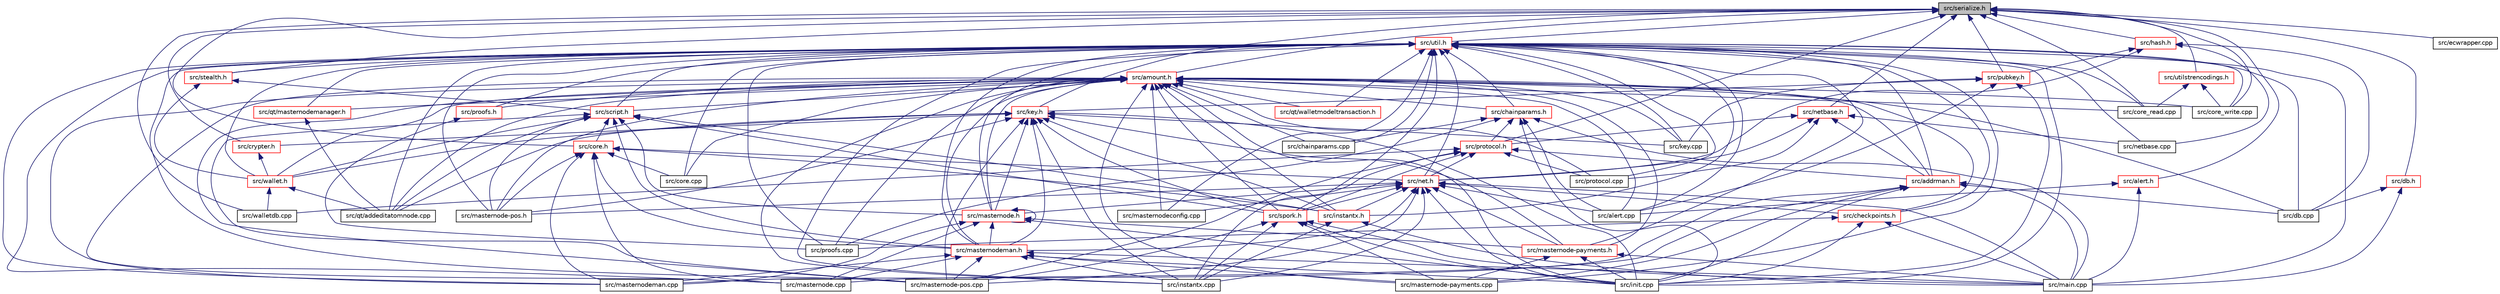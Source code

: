 digraph "src/serialize.h"
{
  edge [fontname="Helvetica",fontsize="10",labelfontname="Helvetica",labelfontsize="10"];
  node [fontname="Helvetica",fontsize="10",shape=record];
  Node20 [label="src/serialize.h",height=0.2,width=0.4,color="black", fillcolor="grey75", style="filled", fontcolor="black"];
  Node20 -> Node21 [dir="back",color="midnightblue",fontsize="10",style="solid",fontname="Helvetica"];
  Node21 [label="src/util.h",height=0.2,width=0.4,color="red", fillcolor="white", style="filled",URL="$util_8h.html"];
  Node21 -> Node22 [dir="back",color="midnightblue",fontsize="10",style="solid",fontname="Helvetica"];
  Node22 [label="src/chainparams.h",height=0.2,width=0.4,color="red", fillcolor="white", style="filled",URL="$chainparams_8h.html"];
  Node22 -> Node23 [dir="back",color="midnightblue",fontsize="10",style="solid",fontname="Helvetica"];
  Node23 [label="src/protocol.h",height=0.2,width=0.4,color="red", fillcolor="white", style="filled",URL="$protocol_8h.html"];
  Node23 -> Node25 [dir="back",color="midnightblue",fontsize="10",style="solid",fontname="Helvetica"];
  Node25 [label="src/net.h",height=0.2,width=0.4,color="red", fillcolor="white", style="filled",URL="$net_8h.html"];
  Node25 -> Node49 [dir="back",color="midnightblue",fontsize="10",style="solid",fontname="Helvetica"];
  Node49 [label="src/masternode.h",height=0.2,width=0.4,color="red", fillcolor="white", style="filled",URL="$masternode_8h.html"];
  Node49 -> Node49 [dir="back",color="midnightblue",fontsize="10",style="solid",fontname="Helvetica"];
  Node49 -> Node50 [dir="back",color="midnightblue",fontsize="10",style="solid",fontname="Helvetica"];
  Node50 [label="src/masternodeman.h",height=0.2,width=0.4,color="red", fillcolor="white", style="filled",URL="$masternodeman_8h.html"];
  Node50 -> Node29 [dir="back",color="midnightblue",fontsize="10",style="solid",fontname="Helvetica"];
  Node29 [label="src/init.cpp",height=0.2,width=0.4,color="black", fillcolor="white", style="filled",URL="$init_8cpp.html"];
  Node50 -> Node30 [dir="back",color="midnightblue",fontsize="10",style="solid",fontname="Helvetica"];
  Node30 [label="src/instantx.cpp",height=0.2,width=0.4,color="black", fillcolor="white", style="filled",URL="$instantx_8cpp.html"];
  Node50 -> Node31 [dir="back",color="midnightblue",fontsize="10",style="solid",fontname="Helvetica"];
  Node31 [label="src/main.cpp",height=0.2,width=0.4,color="black", fillcolor="white", style="filled",URL="$main_8cpp.html"];
  Node50 -> Node32 [dir="back",color="midnightblue",fontsize="10",style="solid",fontname="Helvetica"];
  Node32 [label="src/masternode-payments.cpp",height=0.2,width=0.4,color="black", fillcolor="white", style="filled",URL="$masternode-payments_8cpp.html"];
  Node50 -> Node33 [dir="back",color="midnightblue",fontsize="10",style="solid",fontname="Helvetica"];
  Node33 [label="src/masternode-pos.cpp",height=0.2,width=0.4,color="black", fillcolor="white", style="filled",URL="$masternode-pos_8cpp.html"];
  Node50 -> Node38 [dir="back",color="midnightblue",fontsize="10",style="solid",fontname="Helvetica"];
  Node38 [label="src/masternode.cpp",height=0.2,width=0.4,color="black", fillcolor="white", style="filled",URL="$masternode_8cpp.html"];
  Node50 -> Node39 [dir="back",color="midnightblue",fontsize="10",style="solid",fontname="Helvetica"];
  Node39 [label="src/masternodeman.cpp",height=0.2,width=0.4,color="black", fillcolor="white", style="filled",URL="$masternodeman_8cpp.html"];
  Node49 -> Node53 [dir="back",color="midnightblue",fontsize="10",style="solid",fontname="Helvetica"];
  Node53 [label="src/masternode-payments.h",height=0.2,width=0.4,color="red", fillcolor="white", style="filled",URL="$masternode-payments_8h.html"];
  Node53 -> Node29 [dir="back",color="midnightblue",fontsize="10",style="solid",fontname="Helvetica"];
  Node53 -> Node31 [dir="back",color="midnightblue",fontsize="10",style="solid",fontname="Helvetica"];
  Node53 -> Node32 [dir="back",color="midnightblue",fontsize="10",style="solid",fontname="Helvetica"];
  Node49 -> Node29 [dir="back",color="midnightblue",fontsize="10",style="solid",fontname="Helvetica"];
  Node49 -> Node38 [dir="back",color="midnightblue",fontsize="10",style="solid",fontname="Helvetica"];
  Node49 -> Node39 [dir="back",color="midnightblue",fontsize="10",style="solid",fontname="Helvetica"];
  Node25 -> Node50 [dir="back",color="midnightblue",fontsize="10",style="solid",fontname="Helvetica"];
  Node25 -> Node53 [dir="back",color="midnightblue",fontsize="10",style="solid",fontname="Helvetica"];
  Node25 -> Node108 [dir="back",color="midnightblue",fontsize="10",style="solid",fontname="Helvetica"];
  Node108 [label="src/alert.cpp",height=0.2,width=0.4,color="black", fillcolor="white", style="filled",URL="$alert_8cpp.html"];
  Node25 -> Node109 [dir="back",color="midnightblue",fontsize="10",style="solid",fontname="Helvetica"];
  Node109 [label="src/checkpoints.h",height=0.2,width=0.4,color="red", fillcolor="white", style="filled",URL="$checkpoints_8h.html"];
  Node109 -> Node29 [dir="back",color="midnightblue",fontsize="10",style="solid",fontname="Helvetica"];
  Node109 -> Node31 [dir="back",color="midnightblue",fontsize="10",style="solid",fontname="Helvetica"];
  Node109 -> Node99 [dir="back",color="midnightblue",fontsize="10",style="solid",fontname="Helvetica"];
  Node99 [label="src/proofs.cpp",height=0.2,width=0.4,color="black", fillcolor="white", style="filled",URL="$proofs_8cpp.html"];
  Node25 -> Node29 [dir="back",color="midnightblue",fontsize="10",style="solid",fontname="Helvetica"];
  Node25 -> Node28 [dir="back",color="midnightblue",fontsize="10",style="solid",fontname="Helvetica"];
  Node28 [label="src/spork.h",height=0.2,width=0.4,color="red", fillcolor="white", style="filled",URL="$spork_8h.html"];
  Node28 -> Node29 [dir="back",color="midnightblue",fontsize="10",style="solid",fontname="Helvetica"];
  Node28 -> Node30 [dir="back",color="midnightblue",fontsize="10",style="solid",fontname="Helvetica"];
  Node28 -> Node31 [dir="back",color="midnightblue",fontsize="10",style="solid",fontname="Helvetica"];
  Node28 -> Node32 [dir="back",color="midnightblue",fontsize="10",style="solid",fontname="Helvetica"];
  Node28 -> Node33 [dir="back",color="midnightblue",fontsize="10",style="solid",fontname="Helvetica"];
  Node25 -> Node30 [dir="back",color="midnightblue",fontsize="10",style="solid",fontname="Helvetica"];
  Node25 -> Node95 [dir="back",color="midnightblue",fontsize="10",style="solid",fontname="Helvetica"];
  Node95 [label="src/instantx.h",height=0.2,width=0.4,color="red", fillcolor="white", style="filled",URL="$instantx_8h.html"];
  Node95 -> Node30 [dir="back",color="midnightblue",fontsize="10",style="solid",fontname="Helvetica"];
  Node95 -> Node31 [dir="back",color="midnightblue",fontsize="10",style="solid",fontname="Helvetica"];
  Node25 -> Node31 [dir="back",color="midnightblue",fontsize="10",style="solid",fontname="Helvetica"];
  Node25 -> Node33 [dir="back",color="midnightblue",fontsize="10",style="solid",fontname="Helvetica"];
  Node25 -> Node98 [dir="back",color="midnightblue",fontsize="10",style="solid",fontname="Helvetica"];
  Node98 [label="src/masternode-pos.h",height=0.2,width=0.4,color="black", fillcolor="white", style="filled",URL="$masternode-pos_8h.html"];
  Node25 -> Node110 [dir="back",color="midnightblue",fontsize="10",style="solid",fontname="Helvetica"];
  Node110 [label="src/masternodeconfig.cpp",height=0.2,width=0.4,color="black", fillcolor="white", style="filled",URL="$masternodeconfig_8cpp.html"];
  Node23 -> Node114 [dir="back",color="midnightblue",fontsize="10",style="solid",fontname="Helvetica"];
  Node114 [label="src/addrman.h",height=0.2,width=0.4,color="red", fillcolor="white", style="filled",URL="$addrman_8h.html"];
  Node114 -> Node116 [dir="back",color="midnightblue",fontsize="10",style="solid",fontname="Helvetica"];
  Node116 [label="src/db.cpp",height=0.2,width=0.4,color="black", fillcolor="white", style="filled",URL="$db_8cpp.html"];
  Node114 -> Node29 [dir="back",color="midnightblue",fontsize="10",style="solid",fontname="Helvetica"];
  Node114 -> Node31 [dir="back",color="midnightblue",fontsize="10",style="solid",fontname="Helvetica"];
  Node114 -> Node32 [dir="back",color="midnightblue",fontsize="10",style="solid",fontname="Helvetica"];
  Node114 -> Node38 [dir="back",color="midnightblue",fontsize="10",style="solid",fontname="Helvetica"];
  Node114 -> Node39 [dir="back",color="midnightblue",fontsize="10",style="solid",fontname="Helvetica"];
  Node23 -> Node28 [dir="back",color="midnightblue",fontsize="10",style="solid",fontname="Helvetica"];
  Node23 -> Node30 [dir="back",color="midnightblue",fontsize="10",style="solid",fontname="Helvetica"];
  Node23 -> Node33 [dir="back",color="midnightblue",fontsize="10",style="solid",fontname="Helvetica"];
  Node23 -> Node117 [dir="back",color="midnightblue",fontsize="10",style="solid",fontname="Helvetica"];
  Node117 [label="src/protocol.cpp",height=0.2,width=0.4,color="black", fillcolor="white", style="filled",URL="$protocol_8cpp.html"];
  Node23 -> Node88 [dir="back",color="midnightblue",fontsize="10",style="solid",fontname="Helvetica"];
  Node88 [label="src/walletdb.cpp",height=0.2,width=0.4,color="black", fillcolor="white", style="filled",URL="$walletdb_8cpp.html"];
  Node22 -> Node108 [dir="back",color="midnightblue",fontsize="10",style="solid",fontname="Helvetica"];
  Node22 -> Node89 [dir="back",color="midnightblue",fontsize="10",style="solid",fontname="Helvetica"];
  Node89 [label="src/chainparams.cpp",height=0.2,width=0.4,color="black", fillcolor="white", style="filled",URL="$chainparams_8cpp.html"];
  Node22 -> Node29 [dir="back",color="midnightblue",fontsize="10",style="solid",fontname="Helvetica"];
  Node22 -> Node31 [dir="back",color="midnightblue",fontsize="10",style="solid",fontname="Helvetica"];
  Node22 -> Node99 [dir="back",color="midnightblue",fontsize="10",style="solid",fontname="Helvetica"];
  Node21 -> Node126 [dir="back",color="midnightblue",fontsize="10",style="solid",fontname="Helvetica"];
  Node126 [label="src/script.h",height=0.2,width=0.4,color="red", fillcolor="white", style="filled",URL="$script_8h.html"];
  Node126 -> Node127 [dir="back",color="midnightblue",fontsize="10",style="solid",fontname="Helvetica"];
  Node127 [label="src/core.h",height=0.2,width=0.4,color="red", fillcolor="white", style="filled",URL="$core_8h.html"];
  Node127 -> Node25 [dir="back",color="midnightblue",fontsize="10",style="solid",fontname="Helvetica"];
  Node127 -> Node50 [dir="back",color="midnightblue",fontsize="10",style="solid",fontname="Helvetica"];
  Node127 -> Node130 [dir="back",color="midnightblue",fontsize="10",style="solid",fontname="Helvetica"];
  Node130 [label="src/core.cpp",height=0.2,width=0.4,color="black", fillcolor="white", style="filled",URL="$core_8cpp.html"];
  Node127 -> Node95 [dir="back",color="midnightblue",fontsize="10",style="solid",fontname="Helvetica"];
  Node127 -> Node98 [dir="back",color="midnightblue",fontsize="10",style="solid",fontname="Helvetica"];
  Node127 -> Node38 [dir="back",color="midnightblue",fontsize="10",style="solid",fontname="Helvetica"];
  Node127 -> Node39 [dir="back",color="midnightblue",fontsize="10",style="solid",fontname="Helvetica"];
  Node126 -> Node49 [dir="back",color="midnightblue",fontsize="10",style="solid",fontname="Helvetica"];
  Node126 -> Node55 [dir="back",color="midnightblue",fontsize="10",style="solid",fontname="Helvetica"];
  Node55 [label="src/wallet.h",height=0.2,width=0.4,color="red", fillcolor="white", style="filled",URL="$wallet_8h.html"];
  Node55 -> Node59 [dir="back",color="midnightblue",fontsize="10",style="solid",fontname="Helvetica"];
  Node59 [label="src/qt/addeditatomnode.cpp",height=0.2,width=0.4,color="black", fillcolor="white", style="filled",URL="$addeditatomnode_8cpp.html"];
  Node55 -> Node88 [dir="back",color="midnightblue",fontsize="10",style="solid",fontname="Helvetica"];
  Node126 -> Node50 [dir="back",color="midnightblue",fontsize="10",style="solid",fontname="Helvetica"];
  Node126 -> Node28 [dir="back",color="midnightblue",fontsize="10",style="solid",fontname="Helvetica"];
  Node126 -> Node95 [dir="back",color="midnightblue",fontsize="10",style="solid",fontname="Helvetica"];
  Node126 -> Node33 [dir="back",color="midnightblue",fontsize="10",style="solid",fontname="Helvetica"];
  Node126 -> Node98 [dir="back",color="midnightblue",fontsize="10",style="solid",fontname="Helvetica"];
  Node126 -> Node59 [dir="back",color="midnightblue",fontsize="10",style="solid",fontname="Helvetica"];
  Node21 -> Node136 [dir="back",color="midnightblue",fontsize="10",style="solid",fontname="Helvetica"];
  Node136 [label="src/stealth.h",height=0.2,width=0.4,color="red", fillcolor="white", style="filled",URL="$stealth_8h.html"];
  Node136 -> Node126 [dir="back",color="midnightblue",fontsize="10",style="solid",fontname="Helvetica"];
  Node136 -> Node55 [dir="back",color="midnightblue",fontsize="10",style="solid",fontname="Helvetica"];
  Node21 -> Node25 [dir="back",color="midnightblue",fontsize="10",style="solid",fontname="Helvetica"];
  Node21 -> Node49 [dir="back",color="midnightblue",fontsize="10",style="solid",fontname="Helvetica"];
  Node21 -> Node137 [dir="back",color="midnightblue",fontsize="10",style="solid",fontname="Helvetica"];
  Node137 [label="src/proofs.h",height=0.2,width=0.4,color="red", fillcolor="white", style="filled",URL="$proofs_8h.html"];
  Node137 -> Node99 [dir="back",color="midnightblue",fontsize="10",style="solid",fontname="Helvetica"];
  Node21 -> Node55 [dir="back",color="midnightblue",fontsize="10",style="solid",fontname="Helvetica"];
  Node21 -> Node50 [dir="back",color="midnightblue",fontsize="10",style="solid",fontname="Helvetica"];
  Node21 -> Node53 [dir="back",color="midnightblue",fontsize="10",style="solid",fontname="Helvetica"];
  Node21 -> Node114 [dir="back",color="midnightblue",fontsize="10",style="solid",fontname="Helvetica"];
  Node21 -> Node108 [dir="back",color="midnightblue",fontsize="10",style="solid",fontname="Helvetica"];
  Node21 -> Node89 [dir="back",color="midnightblue",fontsize="10",style="solid",fontname="Helvetica"];
  Node21 -> Node109 [dir="back",color="midnightblue",fontsize="10",style="solid",fontname="Helvetica"];
  Node21 -> Node130 [dir="back",color="midnightblue",fontsize="10",style="solid",fontname="Helvetica"];
  Node21 -> Node138 [dir="back",color="midnightblue",fontsize="10",style="solid",fontname="Helvetica"];
  Node138 [label="src/core_read.cpp",height=0.2,width=0.4,color="black", fillcolor="white", style="filled",URL="$core__read_8cpp.html"];
  Node21 -> Node122 [dir="back",color="midnightblue",fontsize="10",style="solid",fontname="Helvetica"];
  Node122 [label="src/core_write.cpp",height=0.2,width=0.4,color="black", fillcolor="white", style="filled",URL="$core__write_8cpp.html"];
  Node21 -> Node116 [dir="back",color="midnightblue",fontsize="10",style="solid",fontname="Helvetica"];
  Node21 -> Node29 [dir="back",color="midnightblue",fontsize="10",style="solid",fontname="Helvetica"];
  Node21 -> Node28 [dir="back",color="midnightblue",fontsize="10",style="solid",fontname="Helvetica"];
  Node21 -> Node30 [dir="back",color="midnightblue",fontsize="10",style="solid",fontname="Helvetica"];
  Node21 -> Node95 [dir="back",color="midnightblue",fontsize="10",style="solid",fontname="Helvetica"];
  Node21 -> Node139 [dir="back",color="midnightblue",fontsize="10",style="solid",fontname="Helvetica"];
  Node139 [label="src/key.cpp",height=0.2,width=0.4,color="black", fillcolor="white", style="filled",URL="$key_8cpp.html"];
  Node21 -> Node31 [dir="back",color="midnightblue",fontsize="10",style="solid",fontname="Helvetica"];
  Node21 -> Node32 [dir="back",color="midnightblue",fontsize="10",style="solid",fontname="Helvetica"];
  Node21 -> Node33 [dir="back",color="midnightblue",fontsize="10",style="solid",fontname="Helvetica"];
  Node21 -> Node98 [dir="back",color="midnightblue",fontsize="10",style="solid",fontname="Helvetica"];
  Node21 -> Node38 [dir="back",color="midnightblue",fontsize="10",style="solid",fontname="Helvetica"];
  Node21 -> Node110 [dir="back",color="midnightblue",fontsize="10",style="solid",fontname="Helvetica"];
  Node21 -> Node39 [dir="back",color="midnightblue",fontsize="10",style="solid",fontname="Helvetica"];
  Node21 -> Node140 [dir="back",color="midnightblue",fontsize="10",style="solid",fontname="Helvetica"];
  Node140 [label="src/netbase.cpp",height=0.2,width=0.4,color="black", fillcolor="white", style="filled",URL="$netbase_8cpp.html"];
  Node21 -> Node99 [dir="back",color="midnightblue",fontsize="10",style="solid",fontname="Helvetica"];
  Node21 -> Node117 [dir="back",color="midnightblue",fontsize="10",style="solid",fontname="Helvetica"];
  Node21 -> Node141 [dir="back",color="midnightblue",fontsize="10",style="solid",fontname="Helvetica"];
  Node141 [label="src/qt/masternodemanager.h",height=0.2,width=0.4,color="red", fillcolor="white", style="filled",URL="$masternodemanager_8h.html"];
  Node141 -> Node59 [dir="back",color="midnightblue",fontsize="10",style="solid",fontname="Helvetica"];
  Node21 -> Node59 [dir="back",color="midnightblue",fontsize="10",style="solid",fontname="Helvetica"];
  Node21 -> Node76 [dir="back",color="midnightblue",fontsize="10",style="solid",fontname="Helvetica"];
  Node76 [label="src/qt/walletmodeltransaction.h",height=0.2,width=0.4,color="red", fillcolor="white", style="filled",URL="$walletmodeltransaction_8h.html"];
  Node20 -> Node156 [dir="back",color="midnightblue",fontsize="10",style="solid",fontname="Helvetica"];
  Node156 [label="src/amount.h",height=0.2,width=0.4,color="red", fillcolor="white", style="filled",URL="$amount_8h.html"];
  Node156 -> Node22 [dir="back",color="midnightblue",fontsize="10",style="solid",fontname="Helvetica"];
  Node156 -> Node126 [dir="back",color="midnightblue",fontsize="10",style="solid",fontname="Helvetica"];
  Node156 -> Node49 [dir="back",color="midnightblue",fontsize="10",style="solid",fontname="Helvetica"];
  Node156 -> Node137 [dir="back",color="midnightblue",fontsize="10",style="solid",fontname="Helvetica"];
  Node156 -> Node55 [dir="back",color="midnightblue",fontsize="10",style="solid",fontname="Helvetica"];
  Node156 -> Node50 [dir="back",color="midnightblue",fontsize="10",style="solid",fontname="Helvetica"];
  Node156 -> Node53 [dir="back",color="midnightblue",fontsize="10",style="solid",fontname="Helvetica"];
  Node156 -> Node114 [dir="back",color="midnightblue",fontsize="10",style="solid",fontname="Helvetica"];
  Node156 -> Node108 [dir="back",color="midnightblue",fontsize="10",style="solid",fontname="Helvetica"];
  Node156 -> Node89 [dir="back",color="midnightblue",fontsize="10",style="solid",fontname="Helvetica"];
  Node156 -> Node109 [dir="back",color="midnightblue",fontsize="10",style="solid",fontname="Helvetica"];
  Node156 -> Node130 [dir="back",color="midnightblue",fontsize="10",style="solid",fontname="Helvetica"];
  Node156 -> Node138 [dir="back",color="midnightblue",fontsize="10",style="solid",fontname="Helvetica"];
  Node156 -> Node122 [dir="back",color="midnightblue",fontsize="10",style="solid",fontname="Helvetica"];
  Node156 -> Node116 [dir="back",color="midnightblue",fontsize="10",style="solid",fontname="Helvetica"];
  Node156 -> Node29 [dir="back",color="midnightblue",fontsize="10",style="solid",fontname="Helvetica"];
  Node156 -> Node28 [dir="back",color="midnightblue",fontsize="10",style="solid",fontname="Helvetica"];
  Node156 -> Node30 [dir="back",color="midnightblue",fontsize="10",style="solid",fontname="Helvetica"];
  Node156 -> Node95 [dir="back",color="midnightblue",fontsize="10",style="solid",fontname="Helvetica"];
  Node156 -> Node139 [dir="back",color="midnightblue",fontsize="10",style="solid",fontname="Helvetica"];
  Node156 -> Node32 [dir="back",color="midnightblue",fontsize="10",style="solid",fontname="Helvetica"];
  Node156 -> Node33 [dir="back",color="midnightblue",fontsize="10",style="solid",fontname="Helvetica"];
  Node156 -> Node98 [dir="back",color="midnightblue",fontsize="10",style="solid",fontname="Helvetica"];
  Node156 -> Node38 [dir="back",color="midnightblue",fontsize="10",style="solid",fontname="Helvetica"];
  Node156 -> Node110 [dir="back",color="midnightblue",fontsize="10",style="solid",fontname="Helvetica"];
  Node156 -> Node39 [dir="back",color="midnightblue",fontsize="10",style="solid",fontname="Helvetica"];
  Node156 -> Node99 [dir="back",color="midnightblue",fontsize="10",style="solid",fontname="Helvetica"];
  Node156 -> Node117 [dir="back",color="midnightblue",fontsize="10",style="solid",fontname="Helvetica"];
  Node156 -> Node141 [dir="back",color="midnightblue",fontsize="10",style="solid",fontname="Helvetica"];
  Node156 -> Node59 [dir="back",color="midnightblue",fontsize="10",style="solid",fontname="Helvetica"];
  Node156 -> Node76 [dir="back",color="midnightblue",fontsize="10",style="solid",fontname="Helvetica"];
  Node20 -> Node23 [dir="back",color="midnightblue",fontsize="10",style="solid",fontname="Helvetica"];
  Node20 -> Node159 [dir="back",color="midnightblue",fontsize="10",style="solid",fontname="Helvetica"];
  Node159 [label="src/netbase.h",height=0.2,width=0.4,color="red", fillcolor="white", style="filled",URL="$netbase_8h.html"];
  Node159 -> Node23 [dir="back",color="midnightblue",fontsize="10",style="solid",fontname="Helvetica"];
  Node159 -> Node25 [dir="back",color="midnightblue",fontsize="10",style="solid",fontname="Helvetica"];
  Node159 -> Node114 [dir="back",color="midnightblue",fontsize="10",style="solid",fontname="Helvetica"];
  Node159 -> Node140 [dir="back",color="midnightblue",fontsize="10",style="solid",fontname="Helvetica"];
  Node159 -> Node117 [dir="back",color="midnightblue",fontsize="10",style="solid",fontname="Helvetica"];
  Node20 -> Node127 [dir="back",color="midnightblue",fontsize="10",style="solid",fontname="Helvetica"];
  Node20 -> Node160 [dir="back",color="midnightblue",fontsize="10",style="solid",fontname="Helvetica"];
  Node160 [label="src/hash.h",height=0.2,width=0.4,color="red", fillcolor="white", style="filled",URL="$hash_8h.html"];
  Node160 -> Node161 [dir="back",color="midnightblue",fontsize="10",style="solid",fontname="Helvetica"];
  Node161 [label="src/pubkey.h",height=0.2,width=0.4,color="red", fillcolor="white", style="filled",URL="$pubkey_8h.html"];
  Node161 -> Node162 [dir="back",color="midnightblue",fontsize="10",style="solid",fontname="Helvetica"];
  Node162 [label="src/key.h",height=0.2,width=0.4,color="red", fillcolor="white", style="filled",URL="$key_8h.html"];
  Node162 -> Node49 [dir="back",color="midnightblue",fontsize="10",style="solid",fontname="Helvetica"];
  Node162 -> Node133 [dir="back",color="midnightblue",fontsize="10",style="solid",fontname="Helvetica"];
  Node133 [label="src/crypter.h",height=0.2,width=0.4,color="red", fillcolor="white", style="filled",URL="$crypter_8h.html"];
  Node133 -> Node55 [dir="back",color="midnightblue",fontsize="10",style="solid",fontname="Helvetica"];
  Node162 -> Node55 [dir="back",color="midnightblue",fontsize="10",style="solid",fontname="Helvetica"];
  Node162 -> Node50 [dir="back",color="midnightblue",fontsize="10",style="solid",fontname="Helvetica"];
  Node162 -> Node53 [dir="back",color="midnightblue",fontsize="10",style="solid",fontname="Helvetica"];
  Node162 -> Node29 [dir="back",color="midnightblue",fontsize="10",style="solid",fontname="Helvetica"];
  Node162 -> Node28 [dir="back",color="midnightblue",fontsize="10",style="solid",fontname="Helvetica"];
  Node162 -> Node30 [dir="back",color="midnightblue",fontsize="10",style="solid",fontname="Helvetica"];
  Node162 -> Node95 [dir="back",color="midnightblue",fontsize="10",style="solid",fontname="Helvetica"];
  Node162 -> Node139 [dir="back",color="midnightblue",fontsize="10",style="solid",fontname="Helvetica"];
  Node162 -> Node33 [dir="back",color="midnightblue",fontsize="10",style="solid",fontname="Helvetica"];
  Node162 -> Node98 [dir="back",color="midnightblue",fontsize="10",style="solid",fontname="Helvetica"];
  Node162 -> Node59 [dir="back",color="midnightblue",fontsize="10",style="solid",fontname="Helvetica"];
  Node161 -> Node108 [dir="back",color="midnightblue",fontsize="10",style="solid",fontname="Helvetica"];
  Node161 -> Node29 [dir="back",color="midnightblue",fontsize="10",style="solid",fontname="Helvetica"];
  Node161 -> Node139 [dir="back",color="midnightblue",fontsize="10",style="solid",fontname="Helvetica"];
  Node160 -> Node25 [dir="back",color="midnightblue",fontsize="10",style="solid",fontname="Helvetica"];
  Node160 -> Node116 [dir="back",color="midnightblue",fontsize="10",style="solid",fontname="Helvetica"];
  Node160 -> Node140 [dir="back",color="midnightblue",fontsize="10",style="solid",fontname="Helvetica"];
  Node20 -> Node161 [dir="back",color="midnightblue",fontsize="10",style="solid",fontname="Helvetica"];
  Node20 -> Node162 [dir="back",color="midnightblue",fontsize="10",style="solid",fontname="Helvetica"];
  Node20 -> Node136 [dir="back",color="midnightblue",fontsize="10",style="solid",fontname="Helvetica"];
  Node20 -> Node165 [dir="back",color="midnightblue",fontsize="10",style="solid",fontname="Helvetica"];
  Node165 [label="src/db.h",height=0.2,width=0.4,color="red", fillcolor="white", style="filled",URL="$db_8h.html"];
  Node165 -> Node116 [dir="back",color="midnightblue",fontsize="10",style="solid",fontname="Helvetica"];
  Node165 -> Node31 [dir="back",color="midnightblue",fontsize="10",style="solid",fontname="Helvetica"];
  Node20 -> Node133 [dir="back",color="midnightblue",fontsize="10",style="solid",fontname="Helvetica"];
  Node20 -> Node166 [dir="back",color="midnightblue",fontsize="10",style="solid",fontname="Helvetica"];
  Node166 [label="src/alert.h",height=0.2,width=0.4,color="red", fillcolor="white", style="filled",URL="$alert_8h.html"];
  Node166 -> Node108 [dir="back",color="midnightblue",fontsize="10",style="solid",fontname="Helvetica"];
  Node166 -> Node31 [dir="back",color="midnightblue",fontsize="10",style="solid",fontname="Helvetica"];
  Node20 -> Node138 [dir="back",color="midnightblue",fontsize="10",style="solid",fontname="Helvetica"];
  Node20 -> Node167 [dir="back",color="midnightblue",fontsize="10",style="solid",fontname="Helvetica"];
  Node167 [label="src/utilstrencodings.h",height=0.2,width=0.4,color="red", fillcolor="white", style="filled",URL="$utilstrencodings_8h.html"];
  Node167 -> Node138 [dir="back",color="midnightblue",fontsize="10",style="solid",fontname="Helvetica"];
  Node167 -> Node122 [dir="back",color="midnightblue",fontsize="10",style="solid",fontname="Helvetica"];
  Node20 -> Node122 [dir="back",color="midnightblue",fontsize="10",style="solid",fontname="Helvetica"];
  Node20 -> Node169 [dir="back",color="midnightblue",fontsize="10",style="solid",fontname="Helvetica"];
  Node169 [label="src/ecwrapper.cpp",height=0.2,width=0.4,color="black", fillcolor="white", style="filled",URL="$ecwrapper_8cpp.html"];
  Node20 -> Node88 [dir="back",color="midnightblue",fontsize="10",style="solid",fontname="Helvetica"];
}

